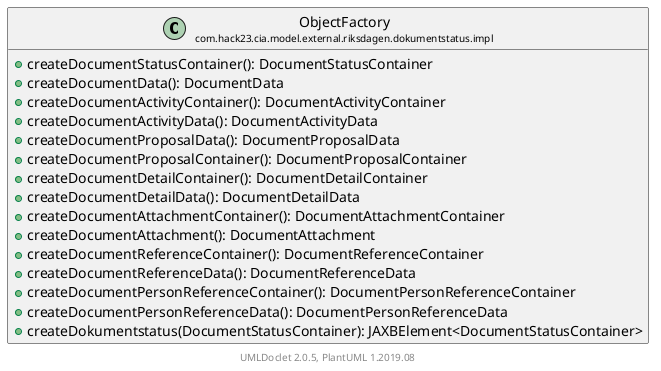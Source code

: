 @startuml
    set namespaceSeparator none
    hide empty fields
    hide empty methods

    class "<size:14>ObjectFactory\n<size:10>com.hack23.cia.model.external.riksdagen.dokumentstatus.impl" as com.hack23.cia.model.external.riksdagen.dokumentstatus.impl.ObjectFactory [[ObjectFactory.html]] {
        +createDocumentStatusContainer(): DocumentStatusContainer
        +createDocumentData(): DocumentData
        +createDocumentActivityContainer(): DocumentActivityContainer
        +createDocumentActivityData(): DocumentActivityData
        +createDocumentProposalData(): DocumentProposalData
        +createDocumentProposalContainer(): DocumentProposalContainer
        +createDocumentDetailContainer(): DocumentDetailContainer
        +createDocumentDetailData(): DocumentDetailData
        +createDocumentAttachmentContainer(): DocumentAttachmentContainer
        +createDocumentAttachment(): DocumentAttachment
        +createDocumentReferenceContainer(): DocumentReferenceContainer
        +createDocumentReferenceData(): DocumentReferenceData
        +createDocumentPersonReferenceContainer(): DocumentPersonReferenceContainer
        +createDocumentPersonReferenceData(): DocumentPersonReferenceData
        +createDokumentstatus(DocumentStatusContainer): JAXBElement<DocumentStatusContainer>
    }

    center footer UMLDoclet 2.0.5, PlantUML 1.2019.08
@enduml
